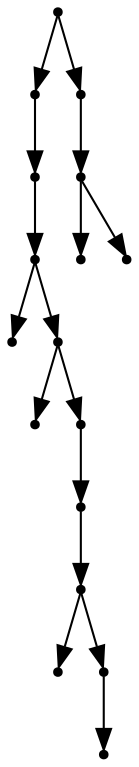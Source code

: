 digraph {
  16 [shape=point];
  11 [shape=point];
  10 [shape=point];
  9 [shape=point];
  0 [shape=point];
  8 [shape=point];
  1 [shape=point];
  7 [shape=point];
  6 [shape=point];
  5 [shape=point];
  2 [shape=point];
  4 [shape=point];
  3 [shape=point];
  15 [shape=point];
  14 [shape=point];
  12 [shape=point];
  13 [shape=point];
16 -> 11;
11 -> 10;
10 -> 9;
9 -> 0;
9 -> 8;
8 -> 1;
8 -> 7;
7 -> 6;
6 -> 5;
5 -> 2;
5 -> 4;
4 -> 3;
16 -> 15;
15 -> 14;
14 -> 12;
14 -> 13;
}
